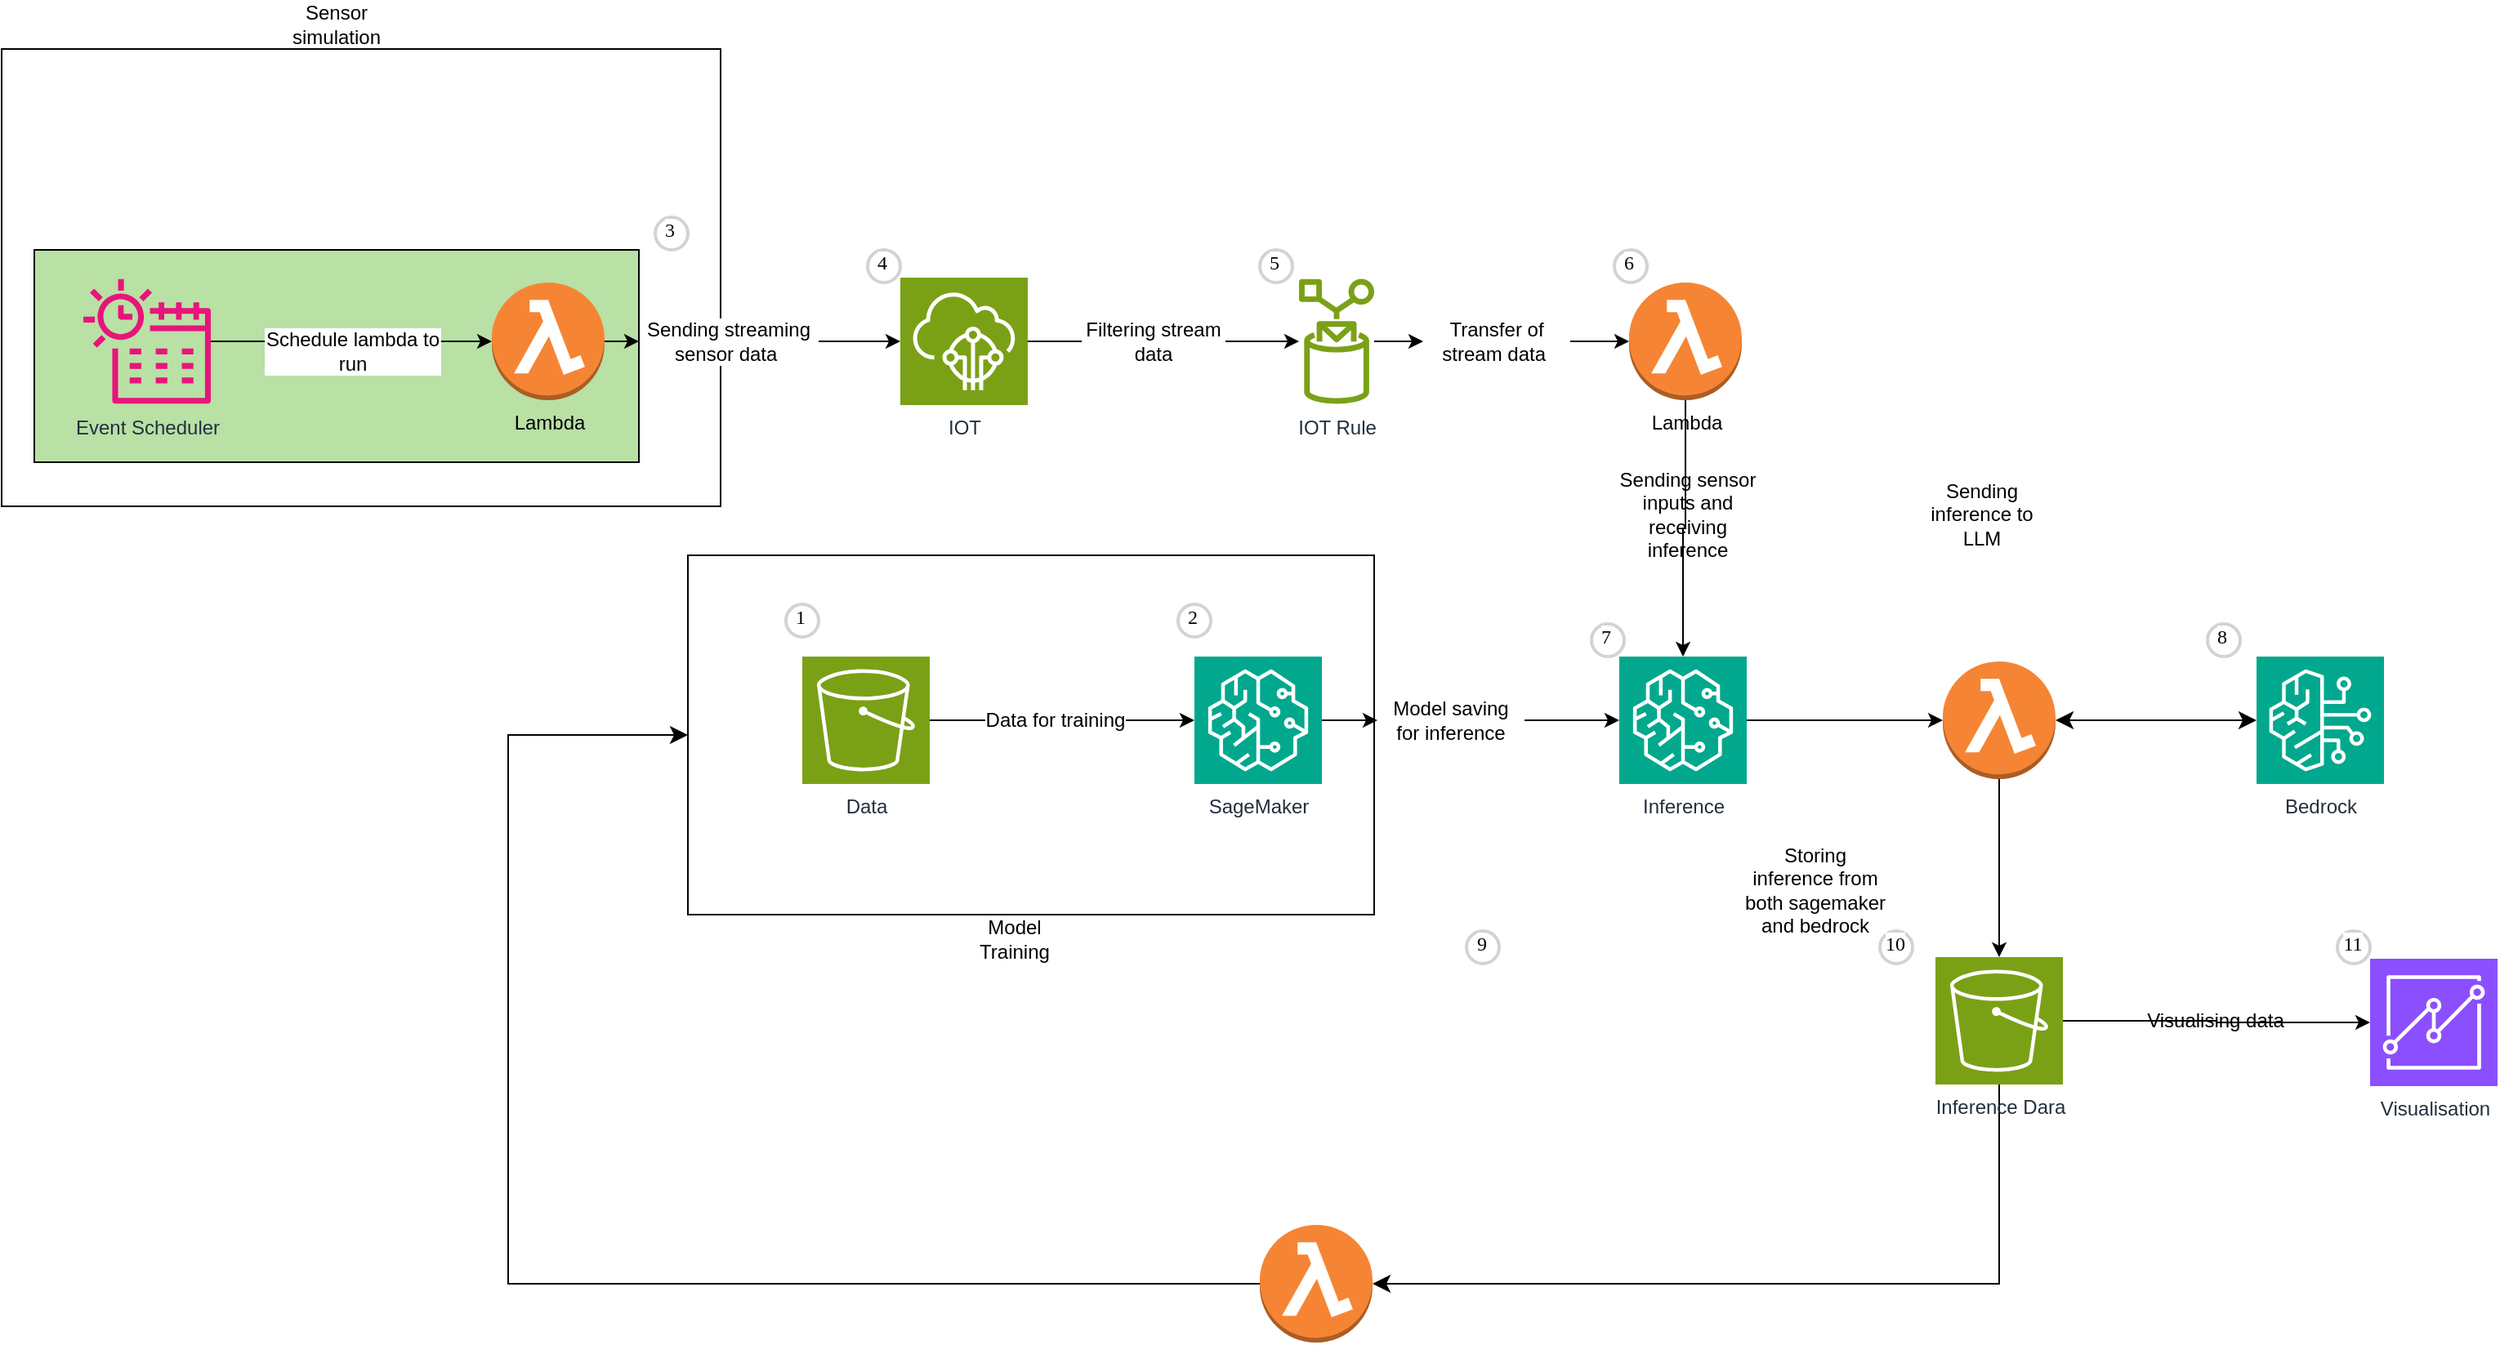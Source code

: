 <mxfile version="28.2.0">
  <diagram name="Page-1" id="VfWNB9O1ldWDuMy6JQcJ">
    <mxGraphModel grid="1" page="1" gridSize="10" guides="1" tooltips="1" connect="1" arrows="1" fold="1" pageScale="1" pageWidth="1654" pageHeight="1169" math="0" shadow="0">
      <root>
        <mxCell id="0" />
        <mxCell id="1" parent="0" />
        <mxCell id="6SkyXPGi7nIfojy-jZ-3-8" value="" style="rounded=0;whiteSpace=wrap;html=1;" vertex="1" parent="1">
          <mxGeometry x="-160" y="-10" width="440" height="280" as="geometry" />
        </mxCell>
        <mxCell id="6SkyXPGi7nIfojy-jZ-3-6" value="" style="rounded=0;whiteSpace=wrap;html=1;" vertex="1" parent="1">
          <mxGeometry x="260" y="300" width="420" height="220" as="geometry" />
        </mxCell>
        <mxCell id="Qn9Obs42kMPu59fu0vxZ-8" style="edgeStyle=orthogonalEdgeStyle;rounded=0;orthogonalLoop=1;jettySize=auto;html=1;" edge="1" parent="1" source="Qn9Obs42kMPu59fu0vxZ-1" target="Qn9Obs42kMPu59fu0vxZ-3">
          <mxGeometry relative="1" as="geometry" />
        </mxCell>
        <mxCell id="Qn9Obs42kMPu59fu0vxZ-1" value="Data" style="sketch=0;points=[[0,0,0],[0.25,0,0],[0.5,0,0],[0.75,0,0],[1,0,0],[0,1,0],[0.25,1,0],[0.5,1,0],[0.75,1,0],[1,1,0],[0,0.25,0],[0,0.5,0],[0,0.75,0],[1,0.25,0],[1,0.5,0],[1,0.75,0]];outlineConnect=0;fontColor=#232F3E;fillColor=#7AA116;strokeColor=#ffffff;dashed=0;verticalLabelPosition=bottom;verticalAlign=top;align=center;html=1;fontSize=12;fontStyle=0;aspect=fixed;shape=mxgraph.aws4.resourceIcon;resIcon=mxgraph.aws4.s3;" vertex="1" parent="1">
          <mxGeometry x="330" y="362" width="78" height="78" as="geometry" />
        </mxCell>
        <mxCell id="Qn9Obs42kMPu59fu0vxZ-3" value="SageMaker" style="sketch=0;points=[[0,0,0],[0.25,0,0],[0.5,0,0],[0.75,0,0],[1,0,0],[0,1,0],[0.25,1,0],[0.5,1,0],[0.75,1,0],[1,1,0],[0,0.25,0],[0,0.5,0],[0,0.75,0],[1,0.25,0],[1,0.5,0],[1,0.75,0]];outlineConnect=0;fontColor=#232F3E;fillColor=#01A88D;strokeColor=#ffffff;dashed=0;verticalLabelPosition=bottom;verticalAlign=top;align=center;html=1;fontSize=12;fontStyle=0;aspect=fixed;shape=mxgraph.aws4.resourceIcon;resIcon=mxgraph.aws4.sagemaker;" vertex="1" parent="1">
          <mxGeometry x="570" y="362" width="78" height="78" as="geometry" />
        </mxCell>
        <mxCell id="Qn9Obs42kMPu59fu0vxZ-4" value="Bedrock" style="sketch=0;points=[[0,0,0],[0.25,0,0],[0.5,0,0],[0.75,0,0],[1,0,0],[0,1,0],[0.25,1,0],[0.5,1,0],[0.75,1,0],[1,1,0],[0,0.25,0],[0,0.5,0],[0,0.75,0],[1,0.25,0],[1,0.5,0],[1,0.75,0]];outlineConnect=0;fontColor=#232F3E;fillColor=#01A88D;strokeColor=#ffffff;dashed=0;verticalLabelPosition=bottom;verticalAlign=top;align=center;html=1;fontSize=12;fontStyle=0;aspect=fixed;shape=mxgraph.aws4.resourceIcon;resIcon=mxgraph.aws4.bedrock;" vertex="1" parent="1">
          <mxGeometry x="1220" y="362" width="78" height="78" as="geometry" />
        </mxCell>
        <mxCell id="Qn9Obs42kMPu59fu0vxZ-6" value="Visualisation" style="sketch=0;points=[[0,0,0],[0.25,0,0],[0.5,0,0],[0.75,0,0],[1,0,0],[0,1,0],[0.25,1,0],[0.5,1,0],[0.75,1,0],[1,1,0],[0,0.25,0],[0,0.5,0],[0,0.75,0],[1,0.25,0],[1,0.5,0],[1,0.75,0]];outlineConnect=0;fontColor=#232F3E;fillColor=#8C4FFF;strokeColor=#ffffff;dashed=0;verticalLabelPosition=bottom;verticalAlign=top;align=center;html=1;fontSize=12;fontStyle=0;aspect=fixed;shape=mxgraph.aws4.resourceIcon;resIcon=mxgraph.aws4.quicksight;" vertex="1" parent="1">
          <mxGeometry x="1289.5" y="547" width="78" height="78" as="geometry" />
        </mxCell>
        <mxCell id="Qn9Obs42kMPu59fu0vxZ-7" value="Lambda" style="outlineConnect=0;dashed=0;verticalLabelPosition=bottom;verticalAlign=top;align=center;html=1;shape=mxgraph.aws3.lambda_function;fillColor=#F58534;gradientColor=none;" vertex="1" parent="1">
          <mxGeometry x="836" y="133" width="69" height="72" as="geometry" />
        </mxCell>
        <mxCell id="Qn9Obs42kMPu59fu0vxZ-13" value="Inference" style="sketch=0;points=[[0,0,0],[0.25,0,0],[0.5,0,0],[0.75,0,0],[1,0,0],[0,1,0],[0.25,1,0],[0.5,1,0],[0.75,1,0],[1,1,0],[0,0.25,0],[0,0.5,0],[0,0.75,0],[1,0.25,0],[1,0.5,0],[1,0.75,0]];outlineConnect=0;fontColor=#232F3E;fillColor=#01A88D;strokeColor=#ffffff;dashed=0;verticalLabelPosition=bottom;verticalAlign=top;align=center;html=1;fontSize=12;fontStyle=0;aspect=fixed;shape=mxgraph.aws4.resourceIcon;resIcon=mxgraph.aws4.sagemaker;" vertex="1" parent="1">
          <mxGeometry x="830" y="362" width="78" height="78" as="geometry" />
        </mxCell>
        <mxCell id="Qn9Obs42kMPu59fu0vxZ-14" style="edgeStyle=orthogonalEdgeStyle;rounded=0;orthogonalLoop=1;jettySize=auto;html=1;entryX=0;entryY=0.5;entryDx=0;entryDy=0;entryPerimeter=0;" edge="1" parent="1" source="Qn9Obs42kMPu59fu0vxZ-25" target="Qn9Obs42kMPu59fu0vxZ-13">
          <mxGeometry relative="1" as="geometry" />
        </mxCell>
        <mxCell id="fS7r3nwZPDTRePEi301l-5" style="edgeStyle=orthogonalEdgeStyle;rounded=0;orthogonalLoop=1;jettySize=auto;html=1;" edge="1" parent="1" source="Qn9Obs42kMPu59fu0vxZ-2" target="fS7r3nwZPDTRePEi301l-1">
          <mxGeometry relative="1" as="geometry" />
        </mxCell>
        <mxCell id="Qn9Obs42kMPu59fu0vxZ-2" value="IOT" style="sketch=0;points=[[0,0,0],[0.25,0,0],[0.5,0,0],[0.75,0,0],[1,0,0],[0,1,0],[0.25,1,0],[0.5,1,0],[0.75,1,0],[1,1,0],[0,0.25,0],[0,0.5,0],[0,0.75,0],[1,0.25,0],[1,0.5,0],[1,0.75,0]];outlineConnect=0;fontColor=#232F3E;fillColor=#7AA116;strokeColor=#ffffff;dashed=0;verticalLabelPosition=bottom;verticalAlign=top;align=center;html=1;fontSize=12;fontStyle=0;aspect=fixed;shape=mxgraph.aws4.resourceIcon;resIcon=mxgraph.aws4.iot_core;" vertex="1" parent="1">
          <mxGeometry x="390" y="130" width="78" height="78" as="geometry" />
        </mxCell>
        <mxCell id="Qn9Obs42kMPu59fu0vxZ-24" value="Data for training" style="text;html=1;align=center;verticalAlign=middle;whiteSpace=wrap;rounded=0;labelBackgroundColor=default;" vertex="1" parent="1">
          <mxGeometry x="440" y="386" width="90" height="30" as="geometry" />
        </mxCell>
        <mxCell id="Qn9Obs42kMPu59fu0vxZ-26" value="" style="edgeStyle=orthogonalEdgeStyle;rounded=0;orthogonalLoop=1;jettySize=auto;html=1;entryX=0;entryY=0.5;entryDx=0;entryDy=0;entryPerimeter=0;" edge="1" parent="1" source="Qn9Obs42kMPu59fu0vxZ-3" target="Qn9Obs42kMPu59fu0vxZ-25">
          <mxGeometry relative="1" as="geometry">
            <mxPoint x="648" y="401" as="sourcePoint" />
            <mxPoint x="810" y="401" as="targetPoint" />
          </mxGeometry>
        </mxCell>
        <mxCell id="Qn9Obs42kMPu59fu0vxZ-25" value="Model saving for inference" style="text;html=1;align=center;verticalAlign=middle;whiteSpace=wrap;rounded=0;labelBackgroundColor=default;" vertex="1" parent="1">
          <mxGeometry x="682" y="386" width="90" height="30" as="geometry" />
        </mxCell>
        <mxCell id="Qn9Obs42kMPu59fu0vxZ-27" value="Sending sensor inputs and receiving inference" style="text;html=1;align=center;verticalAlign=middle;whiteSpace=wrap;rounded=0;labelBackgroundColor=default;" vertex="1" parent="1">
          <mxGeometry x="827" y="260" width="90" height="30" as="geometry" />
        </mxCell>
        <mxCell id="Qn9Obs42kMPu59fu0vxZ-28" value="Filtering stream data" style="text;html=1;align=center;verticalAlign=middle;whiteSpace=wrap;rounded=0;labelBackgroundColor=default;" vertex="1" parent="1">
          <mxGeometry x="500" y="154" width="90" height="30" as="geometry" />
        </mxCell>
        <mxCell id="Qn9Obs42kMPu59fu0vxZ-33" value="Visualising data" style="text;html=1;align=center;verticalAlign=middle;whiteSpace=wrap;rounded=0;labelBackgroundColor=default;" vertex="1" parent="1">
          <mxGeometry x="1149.5" y="570" width="90" height="30" as="geometry" />
        </mxCell>
        <mxCell id="Qn9Obs42kMPu59fu0vxZ-34" value="1" style="ellipse;whiteSpace=wrap;html=1;aspect=fixed;strokeWidth=2;fontFamily=Tahoma;spacingBottom=4;spacingRight=2;strokeColor=#d3d3d3;" vertex="1" parent="1">
          <mxGeometry x="320" y="330" width="20" height="20" as="geometry" />
        </mxCell>
        <mxCell id="Qn9Obs42kMPu59fu0vxZ-35" value="2" style="ellipse;whiteSpace=wrap;html=1;aspect=fixed;strokeWidth=2;fontFamily=Tahoma;spacingBottom=4;spacingRight=2;strokeColor=#d3d3d3;" vertex="1" parent="1">
          <mxGeometry x="560" y="330" width="20" height="20" as="geometry" />
        </mxCell>
        <mxCell id="Qn9Obs42kMPu59fu0vxZ-37" value="3" style="ellipse;whiteSpace=wrap;html=1;aspect=fixed;strokeWidth=2;fontFamily=Tahoma;spacingBottom=4;spacingRight=2;strokeColor=#d3d3d3;labelBackgroundColor=default;" vertex="1" parent="1">
          <mxGeometry x="240" y="93" width="20" height="20" as="geometry" />
        </mxCell>
        <mxCell id="Qn9Obs42kMPu59fu0vxZ-39" value="4" style="ellipse;whiteSpace=wrap;html=1;aspect=fixed;strokeWidth=2;fontFamily=Tahoma;spacingBottom=4;spacingRight=2;strokeColor=#d3d3d3;labelBackgroundColor=default;" vertex="1" parent="1">
          <mxGeometry x="370" y="113" width="20" height="20" as="geometry" />
        </mxCell>
        <mxCell id="Qn9Obs42kMPu59fu0vxZ-40" value="6" style="ellipse;whiteSpace=wrap;html=1;aspect=fixed;strokeWidth=2;fontFamily=Tahoma;spacingBottom=4;spacingRight=2;strokeColor=#d3d3d3;labelBackgroundColor=default;" vertex="1" parent="1">
          <mxGeometry x="827" y="113" width="20" height="20" as="geometry" />
        </mxCell>
        <mxCell id="Qn9Obs42kMPu59fu0vxZ-41" value="7" style="ellipse;whiteSpace=wrap;html=1;aspect=fixed;strokeWidth=2;fontFamily=Tahoma;spacingBottom=4;spacingRight=2;strokeColor=#d3d3d3;labelBackgroundColor=default;" vertex="1" parent="1">
          <mxGeometry x="813" y="342" width="20" height="20" as="geometry" />
        </mxCell>
        <mxCell id="Qn9Obs42kMPu59fu0vxZ-43" value="8" style="ellipse;whiteSpace=wrap;html=1;aspect=fixed;strokeWidth=2;fontFamily=Tahoma;spacingBottom=4;spacingRight=2;strokeColor=#d3d3d3;labelBackgroundColor=default;" vertex="1" parent="1">
          <mxGeometry x="1190" y="342" width="20" height="20" as="geometry" />
        </mxCell>
        <mxCell id="Qn9Obs42kMPu59fu0vxZ-44" value="9" style="ellipse;whiteSpace=wrap;html=1;aspect=fixed;strokeWidth=2;fontFamily=Tahoma;spacingBottom=4;spacingRight=2;strokeColor=#d3d3d3;labelBackgroundColor=default;" vertex="1" parent="1">
          <mxGeometry x="736.5" y="530" width="20" height="20" as="geometry" />
        </mxCell>
        <mxCell id="Qn9Obs42kMPu59fu0vxZ-45" value="11" style="ellipse;whiteSpace=wrap;html=1;aspect=fixed;strokeWidth=2;fontFamily=Tahoma;spacingBottom=4;spacingRight=2;strokeColor=#d3d3d3;labelBackgroundColor=default;" vertex="1" parent="1">
          <mxGeometry x="1269.5" y="530" width="20" height="20" as="geometry" />
        </mxCell>
        <mxCell id="6SkyXPGi7nIfojy-jZ-3-1" style="edgeStyle=orthogonalEdgeStyle;rounded=0;orthogonalLoop=1;jettySize=auto;html=1;entryX=0.5;entryY=0;entryDx=0;entryDy=0;entryPerimeter=0;" edge="1" parent="1" source="Qn9Obs42kMPu59fu0vxZ-7" target="Qn9Obs42kMPu59fu0vxZ-13">
          <mxGeometry relative="1" as="geometry" />
        </mxCell>
        <mxCell id="6SkyXPGi7nIfojy-jZ-3-7" value="Model Training" style="text;html=1;align=center;verticalAlign=middle;whiteSpace=wrap;rounded=0;" vertex="1" parent="1">
          <mxGeometry x="430" y="520" width="60" height="30" as="geometry" />
        </mxCell>
        <mxCell id="6SkyXPGi7nIfojy-jZ-3-9" value="Sensor simulation" style="text;html=1;align=center;verticalAlign=middle;whiteSpace=wrap;rounded=0;" vertex="1" parent="1">
          <mxGeometry x="15" y="-40" width="60" height="30" as="geometry" />
        </mxCell>
        <mxCell id="6SkyXPGi7nIfojy-jZ-3-11" value="Sending inference to LLM" style="text;html=1;align=center;verticalAlign=middle;whiteSpace=wrap;rounded=0;labelBackgroundColor=default;" vertex="1" parent="1">
          <mxGeometry x="1007" y="260" width="90" height="30" as="geometry" />
        </mxCell>
        <mxCell id="fS7r3nwZPDTRePEi301l-4" style="edgeStyle=orthogonalEdgeStyle;rounded=0;orthogonalLoop=1;jettySize=auto;html=1;" edge="1" parent="1" source="fS7r3nwZPDTRePEi301l-6" target="Qn9Obs42kMPu59fu0vxZ-7">
          <mxGeometry relative="1" as="geometry" />
        </mxCell>
        <mxCell id="fS7r3nwZPDTRePEi301l-1" value="IOT Rule" style="sketch=0;outlineConnect=0;fontColor=#232F3E;gradientColor=none;fillColor=#7AA116;strokeColor=none;dashed=0;verticalLabelPosition=bottom;verticalAlign=top;align=center;html=1;fontSize=12;fontStyle=0;aspect=fixed;pointerEvents=1;shape=mxgraph.aws4.rule;" vertex="1" parent="1">
          <mxGeometry x="634" y="130" width="46" height="78" as="geometry" />
        </mxCell>
        <mxCell id="fS7r3nwZPDTRePEi301l-7" value="" style="edgeStyle=orthogonalEdgeStyle;rounded=0;orthogonalLoop=1;jettySize=auto;html=1;" edge="1" parent="1" source="fS7r3nwZPDTRePEi301l-1" target="fS7r3nwZPDTRePEi301l-6">
          <mxGeometry relative="1" as="geometry">
            <mxPoint x="680" y="169" as="sourcePoint" />
            <mxPoint x="836" y="169" as="targetPoint" />
          </mxGeometry>
        </mxCell>
        <mxCell id="fS7r3nwZPDTRePEi301l-6" value="Transfer of stream data&amp;nbsp;" style="text;html=1;align=center;verticalAlign=middle;whiteSpace=wrap;rounded=0;labelBackgroundColor=default;" vertex="1" parent="1">
          <mxGeometry x="710" y="154" width="90" height="30" as="geometry" />
        </mxCell>
        <mxCell id="fS7r3nwZPDTRePEi301l-8" value="5" style="ellipse;whiteSpace=wrap;html=1;aspect=fixed;strokeWidth=2;fontFamily=Tahoma;spacingBottom=4;spacingRight=2;strokeColor=#d3d3d3;labelBackgroundColor=default;" vertex="1" parent="1">
          <mxGeometry x="610" y="113" width="20" height="20" as="geometry" />
        </mxCell>
        <mxCell id="LH71JOIaerTPCYiLXvX7-5" style="edgeStyle=orthogonalEdgeStyle;rounded=0;orthogonalLoop=1;jettySize=auto;html=1;entryX=0;entryY=0.5;entryDx=0;entryDy=0;entryPerimeter=0;" edge="1" parent="1" source="Qn9Obs42kMPu59fu0vxZ-29" target="Qn9Obs42kMPu59fu0vxZ-2">
          <mxGeometry relative="1" as="geometry" />
        </mxCell>
        <mxCell id="LH71JOIaerTPCYiLXvX7-8" value="" style="rounded=0;whiteSpace=wrap;html=1;fillColor=light-dark(#B9E0A5,#330000);" vertex="1" parent="1">
          <mxGeometry x="-140" y="113" width="370" height="130" as="geometry" />
        </mxCell>
        <mxCell id="LH71JOIaerTPCYiLXvX7-1" value="Event Scheduler" style="sketch=0;outlineConnect=0;fontColor=#232F3E;gradientColor=none;fillColor=#E7157B;strokeColor=none;dashed=0;verticalLabelPosition=bottom;verticalAlign=top;align=center;html=1;fontSize=12;fontStyle=0;aspect=fixed;pointerEvents=1;shape=mxgraph.aws4.eventbridge_scheduler;" vertex="1" parent="1">
          <mxGeometry x="-110" y="130" width="78" height="78" as="geometry" />
        </mxCell>
        <mxCell id="LH71JOIaerTPCYiLXvX7-2" value="Lambda" style="outlineConnect=0;dashed=0;verticalLabelPosition=bottom;verticalAlign=top;align=center;html=1;shape=mxgraph.aws3.lambda_function;fillColor=#F58534;gradientColor=none;" vertex="1" parent="1">
          <mxGeometry x="140" y="133" width="69" height="72" as="geometry" />
        </mxCell>
        <mxCell id="LH71JOIaerTPCYiLXvX7-4" style="edgeStyle=orthogonalEdgeStyle;rounded=0;orthogonalLoop=1;jettySize=auto;html=1;" edge="1" parent="1" source="LH71JOIaerTPCYiLXvX7-1" target="LH71JOIaerTPCYiLXvX7-2">
          <mxGeometry relative="1" as="geometry" />
        </mxCell>
        <mxCell id="LH71JOIaerTPCYiLXvX7-9" value="" style="edgeStyle=orthogonalEdgeStyle;rounded=0;orthogonalLoop=1;jettySize=auto;html=1;entryX=0;entryY=0.5;entryDx=0;entryDy=0;entryPerimeter=0;" edge="1" parent="1" source="LH71JOIaerTPCYiLXvX7-2" target="Qn9Obs42kMPu59fu0vxZ-29">
          <mxGeometry relative="1" as="geometry">
            <mxPoint x="209" y="169" as="sourcePoint" />
            <mxPoint x="390" y="169" as="targetPoint" />
          </mxGeometry>
        </mxCell>
        <mxCell id="Qn9Obs42kMPu59fu0vxZ-29" value="Sending streaming sensor data&amp;nbsp;" style="text;html=1;align=center;verticalAlign=middle;whiteSpace=wrap;rounded=0;labelBackgroundColor=default;" vertex="1" parent="1">
          <mxGeometry x="230" y="154" width="110" height="30" as="geometry" />
        </mxCell>
        <mxCell id="LH71JOIaerTPCYiLXvX7-10" value="Schedule lambda to run" style="text;html=1;align=center;verticalAlign=middle;whiteSpace=wrap;rounded=0;labelBackgroundColor=default;" vertex="1" parent="1">
          <mxGeometry y="160" width="110" height="30" as="geometry" />
        </mxCell>
        <mxCell id="8oHRgMrn5TeSPVDoztik-4" style="rounded=0;orthogonalLoop=1;jettySize=auto;html=1;fontSize=12;startSize=8;endSize=8;edgeStyle=orthogonalEdgeStyle;entryX=1;entryY=0.5;entryDx=0;entryDy=0;entryPerimeter=0;" edge="1" parent="1" source="LH71JOIaerTPCYiLXvX7-11" target="LH71JOIaerTPCYiLXvX7-12">
          <mxGeometry relative="1" as="geometry">
            <mxPoint x="910" y="760" as="targetPoint" />
            <Array as="points">
              <mxPoint x="1063" y="746" />
            </Array>
          </mxGeometry>
        </mxCell>
        <mxCell id="LH71JOIaerTPCYiLXvX7-11" value="Inference Dara" style="sketch=0;points=[[0,0,0],[0.25,0,0],[0.5,0,0],[0.75,0,0],[1,0,0],[0,1,0],[0.25,1,0],[0.5,1,0],[0.75,1,0],[1,1,0],[0,0.25,0],[0,0.5,0],[0,0.75,0],[1,0.25,0],[1,0.5,0],[1,0.75,0]];outlineConnect=0;fontColor=#232F3E;fillColor=#7AA116;strokeColor=#ffffff;dashed=0;verticalLabelPosition=bottom;verticalAlign=top;align=center;html=1;fontSize=12;fontStyle=0;aspect=fixed;shape=mxgraph.aws4.resourceIcon;resIcon=mxgraph.aws4.s3;" vertex="1" parent="1">
          <mxGeometry x="1023.5" y="546" width="78" height="78" as="geometry" />
        </mxCell>
        <mxCell id="8oHRgMrn5TeSPVDoztik-6" style="edgeStyle=orthogonalEdgeStyle;rounded=0;orthogonalLoop=1;jettySize=auto;html=1;entryX=0;entryY=0.5;entryDx=0;entryDy=0;fontSize=12;startSize=8;endSize=8;" edge="1" parent="1" source="LH71JOIaerTPCYiLXvX7-12" target="6SkyXPGi7nIfojy-jZ-3-6">
          <mxGeometry relative="1" as="geometry">
            <Array as="points">
              <mxPoint x="150" y="746" />
              <mxPoint x="150" y="410" />
            </Array>
          </mxGeometry>
        </mxCell>
        <mxCell id="LH71JOIaerTPCYiLXvX7-12" value="" style="outlineConnect=0;dashed=0;verticalLabelPosition=bottom;verticalAlign=top;align=center;html=1;shape=mxgraph.aws3.lambda_function;fillColor=#F58534;gradientColor=none;" vertex="1" parent="1">
          <mxGeometry x="610" y="710" width="69" height="72" as="geometry" />
        </mxCell>
        <mxCell id="LH71JOIaerTPCYiLXvX7-15" style="edgeStyle=orthogonalEdgeStyle;rounded=0;orthogonalLoop=1;jettySize=auto;html=1;entryX=0;entryY=0.5;entryDx=0;entryDy=0;entryPerimeter=0;" edge="1" parent="1" source="LH71JOIaerTPCYiLXvX7-11" target="Qn9Obs42kMPu59fu0vxZ-6">
          <mxGeometry relative="1" as="geometry" />
        </mxCell>
        <mxCell id="Qn9Obs42kMPu59fu0vxZ-32" value="Storing inference from both sagemaker and bedrock" style="text;html=1;align=center;verticalAlign=middle;whiteSpace=wrap;rounded=0;labelBackgroundColor=default;" vertex="1" parent="1">
          <mxGeometry x="905" y="490" width="90" height="30" as="geometry" />
        </mxCell>
        <mxCell id="LH71JOIaerTPCYiLXvX7-17" value="10" style="ellipse;whiteSpace=wrap;html=1;aspect=fixed;strokeWidth=2;fontFamily=Tahoma;spacingBottom=4;spacingRight=2;strokeColor=#d3d3d3;labelBackgroundColor=default;" vertex="1" parent="1">
          <mxGeometry x="989.5" y="530" width="20" height="20" as="geometry" />
        </mxCell>
        <mxCell id="25Qr6BSDSG5VhD34NWBC-3" value="" style="edgeStyle=orthogonalEdgeStyle;rounded=0;orthogonalLoop=1;jettySize=auto;html=1;entryX=0;entryY=0.5;entryDx=0;entryDy=0;entryPerimeter=0;" edge="1" parent="1" source="Qn9Obs42kMPu59fu0vxZ-13" target="25Qr6BSDSG5VhD34NWBC-1">
          <mxGeometry relative="1" as="geometry">
            <mxPoint x="908" y="401" as="sourcePoint" />
            <mxPoint x="1220" y="401" as="targetPoint" />
          </mxGeometry>
        </mxCell>
        <mxCell id="25Qr6BSDSG5VhD34NWBC-4" style="edgeStyle=orthogonalEdgeStyle;rounded=0;orthogonalLoop=1;jettySize=auto;html=1;" edge="1" parent="1" source="25Qr6BSDSG5VhD34NWBC-1" target="LH71JOIaerTPCYiLXvX7-11">
          <mxGeometry relative="1" as="geometry" />
        </mxCell>
        <mxCell id="25Qr6BSDSG5VhD34NWBC-1" value="" style="outlineConnect=0;dashed=0;verticalLabelPosition=bottom;verticalAlign=top;align=center;html=1;shape=mxgraph.aws3.lambda_function;fillColor=#F58534;gradientColor=none;" vertex="1" parent="1">
          <mxGeometry x="1028" y="365" width="69" height="72" as="geometry" />
        </mxCell>
        <mxCell id="8oHRgMrn5TeSPVDoztik-1" value="" style="endArrow=classic;startArrow=classic;html=1;rounded=0;fontSize=12;startSize=8;endSize=8;curved=1;entryX=0;entryY=0.5;entryDx=0;entryDy=0;entryPerimeter=0;exitX=1;exitY=0.5;exitDx=0;exitDy=0;exitPerimeter=0;" edge="1" parent="1" source="25Qr6BSDSG5VhD34NWBC-1" target="Qn9Obs42kMPu59fu0vxZ-4">
          <mxGeometry width="50" height="50" relative="1" as="geometry">
            <mxPoint x="1110" y="401" as="sourcePoint" />
            <mxPoint x="1190" y="400" as="targetPoint" />
          </mxGeometry>
        </mxCell>
      </root>
    </mxGraphModel>
  </diagram>
</mxfile>
